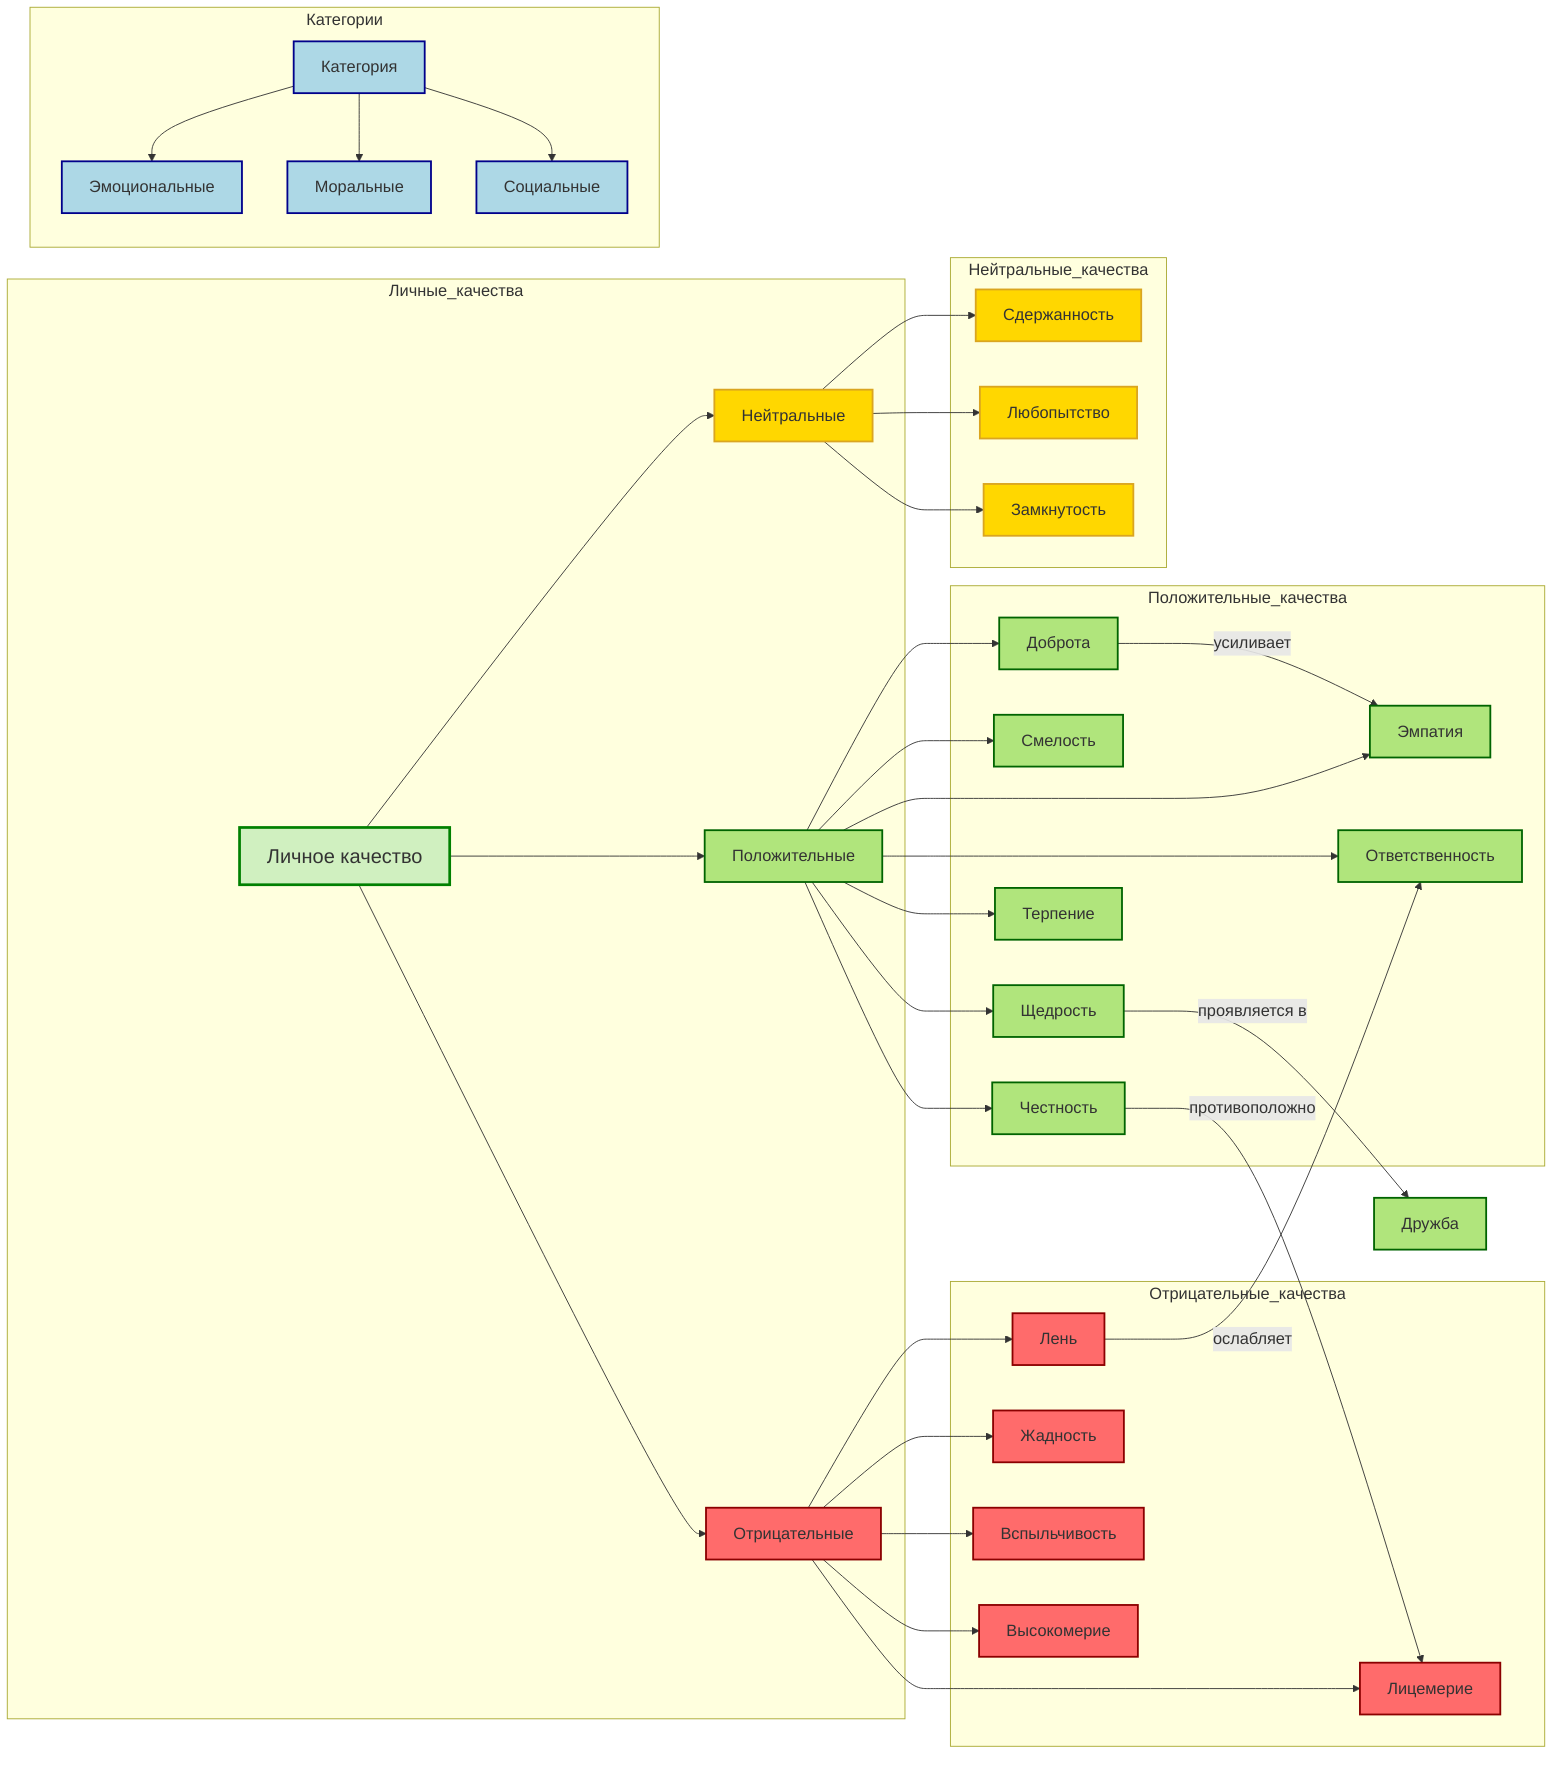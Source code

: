 %%{init: {'themeVariables': {'fontSize': '18px', 'spacing': 40}}}%%
graph LR

    classDef bigNode font-size:22px,fill:#D0F0C0,stroke:#008000,stroke-width:3px;
    classDef positive fill:#B0E57C,stroke:#006400,stroke-width:2px;
    classDef negative fill:#FF6B6B,stroke:#8B0000,stroke-width:2px;
    classDef neutral fill:#FFD700,stroke:#DAA520,stroke-width:2px;
    classDef category fill:#ADD8E6,stroke:#00008B,stroke-width:2px;

    subgraph Личные_качества
        A[Личное качество]:::bigNode
        B[Положительные]:::positive
        C[Отрицательные]:::negative
        D[Нейтральные]:::neutral
    end

    subgraph Положительные_качества
        E[Доброта]:::positive
        F[Смелость]:::positive
        G[Честность]:::positive
        H[Щедрость]:::positive
        I[Эмпатия]:::positive
        N[Терпение]:::positive
        O[Ответственность]:::positive
    end

    subgraph Отрицательные_качества
        J[Лень]:::negative
        K[Лицемерие]:::negative
        L[Жадность]:::negative
        M[Вспыльчивость]:::negative
        P[Высокомерие]:::negative
    end

    subgraph Нейтральные_качества
        Q[Сдержанность]:::neutral
        R[Любопытство]:::neutral
        S[Замкнутость]:::neutral
    end

    subgraph Категории
        T[Категория]:::category
        U[Эмоциональные]:::category
        V[Моральные]:::category
        W[Социальные]:::category
    end

    A --> B
    A --> C
    A --> D
    B --> E
    B --> F
    B --> G
    B --> H
    B --> I
    B --> N
    B --> O
    C --> J
    C --> K
    C --> L
    C --> M
    C --> P
    D --> Q
    D --> R
    D --> S

    T --> U
    T --> V
    T --> W

    E -->|усиливает| I
    G -->|противоположно| K
    H -->|проявляется в| X[Дружба]:::positive
    J -->|ослабляет| O
